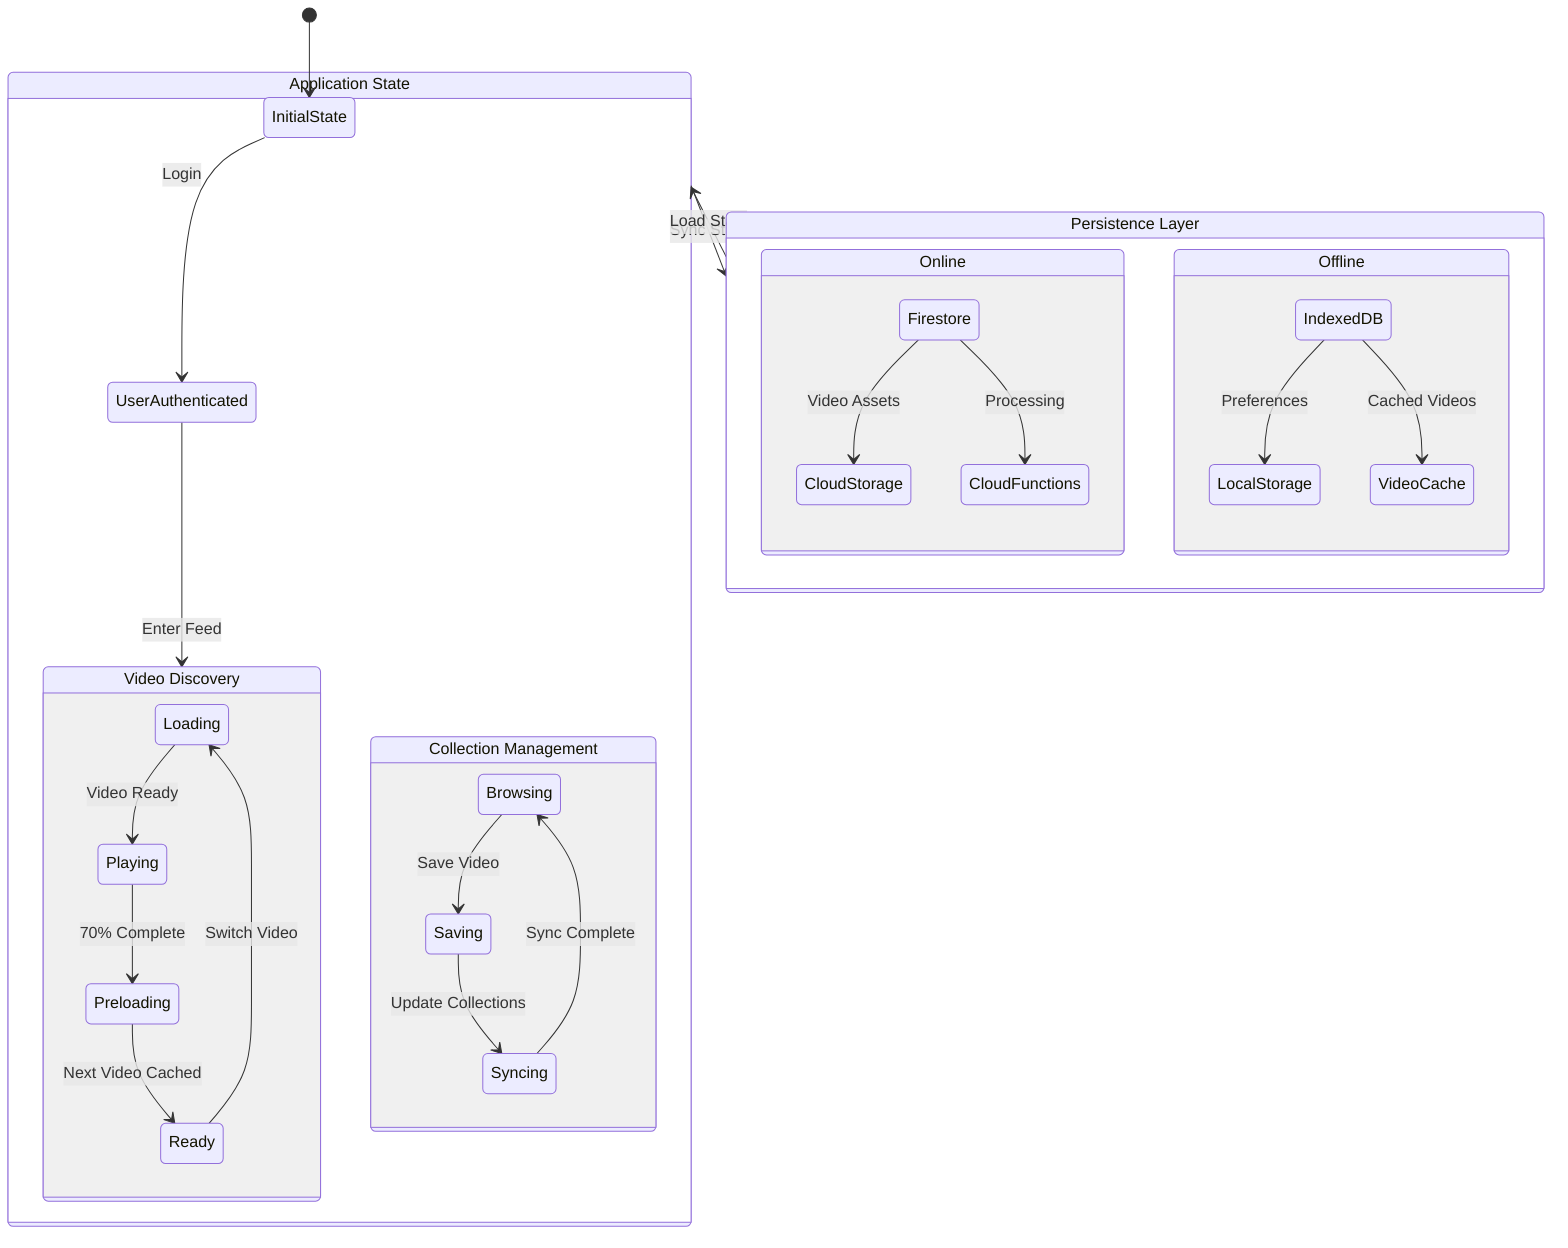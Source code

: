 stateDiagram-v2
    [*] --> InitialState
    
    state "Application State" as AppState {
        InitialState --> UserAuthenticated: Login
        UserAuthenticated --> VideoDiscovery: Enter Feed
        
        state "Video Discovery" as VideoDiscovery {
            Loading --> Playing: Video Ready
            Playing --> Preloading: 70% Complete
            Preloading --> Ready: Next Video Cached
            Ready --> Loading: Switch Video
        }
        
        state "Collection Management" as CollectionState {
            Browsing --> Saving: Save Video
            Saving --> Syncing: Update Collections
            Syncing --> Browsing: Sync Complete
        }
    }
    
    state "Persistence Layer" as Persistence {
        state "Online" as Online {
            Firestore --> CloudStorage: Video Assets
            Firestore --> CloudFunctions: Processing
        }
        state "Offline" as Offline {
            IndexedDB --> LocalStorage: Preferences
            IndexedDB --> VideoCache: Cached Videos
        }
    }
    
    AppState --> Persistence: Sync State
    Persistence --> AppState: Load State